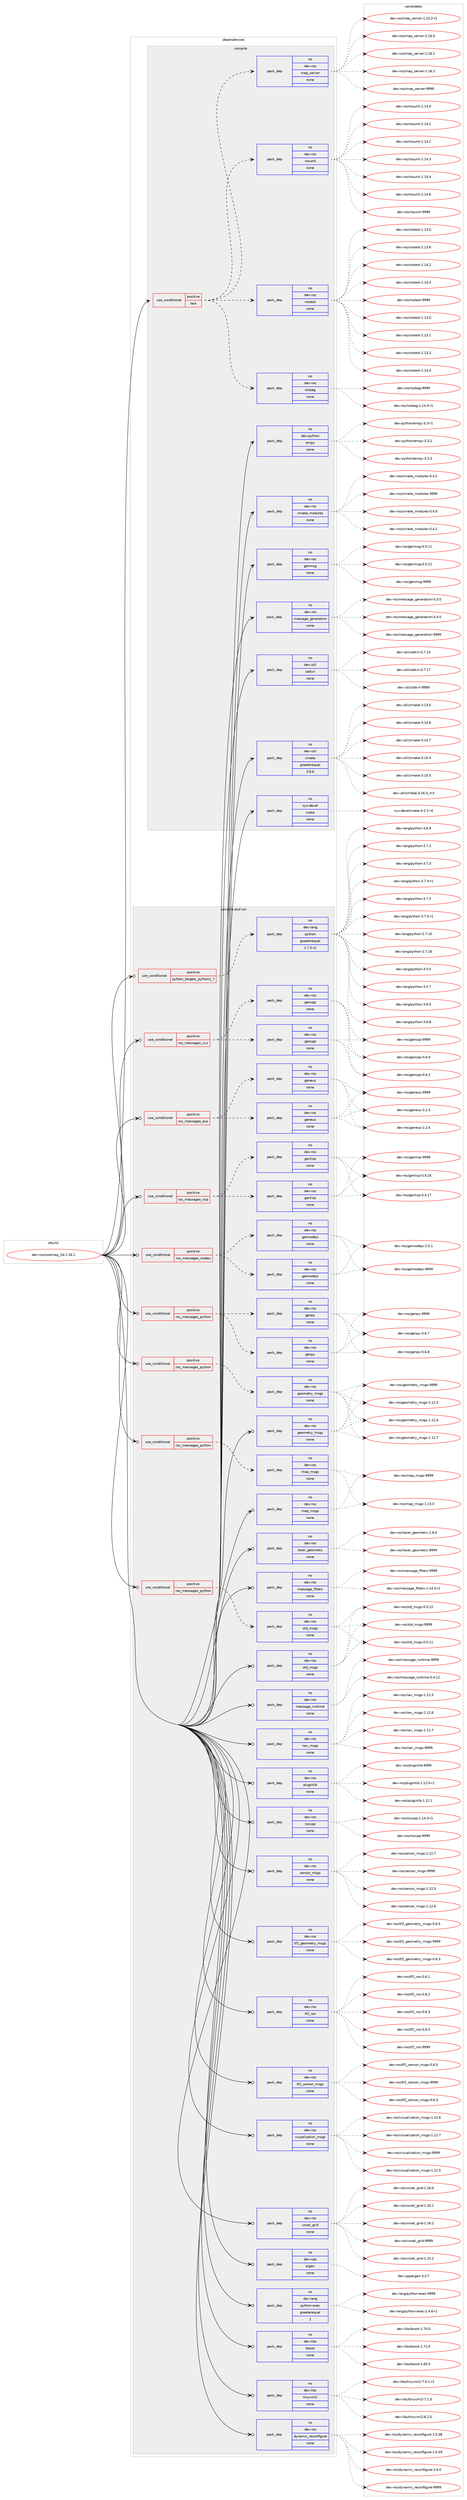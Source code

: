 digraph prolog {

# *************
# Graph options
# *************

newrank=true;
concentrate=true;
compound=true;
graph [rankdir=LR,fontname=Helvetica,fontsize=10,ranksep=1.5];#, ranksep=2.5, nodesep=0.2];
edge  [arrowhead=vee];
node  [fontname=Helvetica,fontsize=10];

# **********
# The ebuild
# **********

subgraph cluster_leftcol {
color=gray;
rank=same;
label=<<i>ebuild</i>>;
id [label="dev-ros/costmap_2d-1.16.1", color=red, width=4, href="../dev-ros/costmap_2d-1.16.1.svg"];
}

# ****************
# The dependencies
# ****************

subgraph cluster_midcol {
color=gray;
label=<<i>dependencies</i>>;
subgraph cluster_compile {
fillcolor="#eeeeee";
style=filled;
label=<<i>compile</i>>;
subgraph cond152992 {
dependency650475 [label=<<TABLE BORDER="0" CELLBORDER="1" CELLSPACING="0" CELLPADDING="4"><TR><TD ROWSPAN="3" CELLPADDING="10">use_conditional</TD></TR><TR><TD>positive</TD></TR><TR><TD>test</TD></TR></TABLE>>, shape=none, color=red];
subgraph pack485577 {
dependency650476 [label=<<TABLE BORDER="0" CELLBORDER="1" CELLSPACING="0" CELLPADDING="4" WIDTH="220"><TR><TD ROWSPAN="6" CELLPADDING="30">pack_dep</TD></TR><TR><TD WIDTH="110">no</TD></TR><TR><TD>dev-ros</TD></TR><TR><TD>map_server</TD></TR><TR><TD>none</TD></TR><TR><TD></TD></TR></TABLE>>, shape=none, color=blue];
}
dependency650475:e -> dependency650476:w [weight=20,style="dashed",arrowhead="vee"];
subgraph pack485578 {
dependency650477 [label=<<TABLE BORDER="0" CELLBORDER="1" CELLSPACING="0" CELLPADDING="4" WIDTH="220"><TR><TD ROWSPAN="6" CELLPADDING="30">pack_dep</TD></TR><TR><TD WIDTH="110">no</TD></TR><TR><TD>dev-ros</TD></TR><TR><TD>rosbag</TD></TR><TR><TD>none</TD></TR><TR><TD></TD></TR></TABLE>>, shape=none, color=blue];
}
dependency650475:e -> dependency650477:w [weight=20,style="dashed",arrowhead="vee"];
subgraph pack485579 {
dependency650478 [label=<<TABLE BORDER="0" CELLBORDER="1" CELLSPACING="0" CELLPADDING="4" WIDTH="220"><TR><TD ROWSPAN="6" CELLPADDING="30">pack_dep</TD></TR><TR><TD WIDTH="110">no</TD></TR><TR><TD>dev-ros</TD></TR><TR><TD>rostest</TD></TR><TR><TD>none</TD></TR><TR><TD></TD></TR></TABLE>>, shape=none, color=blue];
}
dependency650475:e -> dependency650478:w [weight=20,style="dashed",arrowhead="vee"];
subgraph pack485580 {
dependency650479 [label=<<TABLE BORDER="0" CELLBORDER="1" CELLSPACING="0" CELLPADDING="4" WIDTH="220"><TR><TD ROWSPAN="6" CELLPADDING="30">pack_dep</TD></TR><TR><TD WIDTH="110">no</TD></TR><TR><TD>dev-ros</TD></TR><TR><TD>rosunit</TD></TR><TR><TD>none</TD></TR><TR><TD></TD></TR></TABLE>>, shape=none, color=blue];
}
dependency650475:e -> dependency650479:w [weight=20,style="dashed",arrowhead="vee"];
}
id:e -> dependency650475:w [weight=20,style="solid",arrowhead="vee"];
subgraph pack485581 {
dependency650480 [label=<<TABLE BORDER="0" CELLBORDER="1" CELLSPACING="0" CELLPADDING="4" WIDTH="220"><TR><TD ROWSPAN="6" CELLPADDING="30">pack_dep</TD></TR><TR><TD WIDTH="110">no</TD></TR><TR><TD>dev-python</TD></TR><TR><TD>empy</TD></TR><TR><TD>none</TD></TR><TR><TD></TD></TR></TABLE>>, shape=none, color=blue];
}
id:e -> dependency650480:w [weight=20,style="solid",arrowhead="vee"];
subgraph pack485582 {
dependency650481 [label=<<TABLE BORDER="0" CELLBORDER="1" CELLSPACING="0" CELLPADDING="4" WIDTH="220"><TR><TD ROWSPAN="6" CELLPADDING="30">pack_dep</TD></TR><TR><TD WIDTH="110">no</TD></TR><TR><TD>dev-ros</TD></TR><TR><TD>cmake_modules</TD></TR><TR><TD>none</TD></TR><TR><TD></TD></TR></TABLE>>, shape=none, color=blue];
}
id:e -> dependency650481:w [weight=20,style="solid",arrowhead="vee"];
subgraph pack485583 {
dependency650482 [label=<<TABLE BORDER="0" CELLBORDER="1" CELLSPACING="0" CELLPADDING="4" WIDTH="220"><TR><TD ROWSPAN="6" CELLPADDING="30">pack_dep</TD></TR><TR><TD WIDTH="110">no</TD></TR><TR><TD>dev-ros</TD></TR><TR><TD>genmsg</TD></TR><TR><TD>none</TD></TR><TR><TD></TD></TR></TABLE>>, shape=none, color=blue];
}
id:e -> dependency650482:w [weight=20,style="solid",arrowhead="vee"];
subgraph pack485584 {
dependency650483 [label=<<TABLE BORDER="0" CELLBORDER="1" CELLSPACING="0" CELLPADDING="4" WIDTH="220"><TR><TD ROWSPAN="6" CELLPADDING="30">pack_dep</TD></TR><TR><TD WIDTH="110">no</TD></TR><TR><TD>dev-ros</TD></TR><TR><TD>message_generation</TD></TR><TR><TD>none</TD></TR><TR><TD></TD></TR></TABLE>>, shape=none, color=blue];
}
id:e -> dependency650483:w [weight=20,style="solid",arrowhead="vee"];
subgraph pack485585 {
dependency650484 [label=<<TABLE BORDER="0" CELLBORDER="1" CELLSPACING="0" CELLPADDING="4" WIDTH="220"><TR><TD ROWSPAN="6" CELLPADDING="30">pack_dep</TD></TR><TR><TD WIDTH="110">no</TD></TR><TR><TD>dev-util</TD></TR><TR><TD>catkin</TD></TR><TR><TD>none</TD></TR><TR><TD></TD></TR></TABLE>>, shape=none, color=blue];
}
id:e -> dependency650484:w [weight=20,style="solid",arrowhead="vee"];
subgraph pack485586 {
dependency650485 [label=<<TABLE BORDER="0" CELLBORDER="1" CELLSPACING="0" CELLPADDING="4" WIDTH="220"><TR><TD ROWSPAN="6" CELLPADDING="30">pack_dep</TD></TR><TR><TD WIDTH="110">no</TD></TR><TR><TD>dev-util</TD></TR><TR><TD>cmake</TD></TR><TR><TD>greaterequal</TD></TR><TR><TD>3.9.6</TD></TR></TABLE>>, shape=none, color=blue];
}
id:e -> dependency650485:w [weight=20,style="solid",arrowhead="vee"];
subgraph pack485587 {
dependency650486 [label=<<TABLE BORDER="0" CELLBORDER="1" CELLSPACING="0" CELLPADDING="4" WIDTH="220"><TR><TD ROWSPAN="6" CELLPADDING="30">pack_dep</TD></TR><TR><TD WIDTH="110">no</TD></TR><TR><TD>sys-devel</TD></TR><TR><TD>make</TD></TR><TR><TD>none</TD></TR><TR><TD></TD></TR></TABLE>>, shape=none, color=blue];
}
id:e -> dependency650486:w [weight=20,style="solid",arrowhead="vee"];
}
subgraph cluster_compileandrun {
fillcolor="#eeeeee";
style=filled;
label=<<i>compile and run</i>>;
subgraph cond152993 {
dependency650487 [label=<<TABLE BORDER="0" CELLBORDER="1" CELLSPACING="0" CELLPADDING="4"><TR><TD ROWSPAN="3" CELLPADDING="10">use_conditional</TD></TR><TR><TD>positive</TD></TR><TR><TD>python_targets_python2_7</TD></TR></TABLE>>, shape=none, color=red];
subgraph pack485588 {
dependency650488 [label=<<TABLE BORDER="0" CELLBORDER="1" CELLSPACING="0" CELLPADDING="4" WIDTH="220"><TR><TD ROWSPAN="6" CELLPADDING="30">pack_dep</TD></TR><TR><TD WIDTH="110">no</TD></TR><TR><TD>dev-lang</TD></TR><TR><TD>python</TD></TR><TR><TD>greaterequal</TD></TR><TR><TD>2.7.5-r2</TD></TR></TABLE>>, shape=none, color=blue];
}
dependency650487:e -> dependency650488:w [weight=20,style="dashed",arrowhead="vee"];
}
id:e -> dependency650487:w [weight=20,style="solid",arrowhead="odotvee"];
subgraph cond152994 {
dependency650489 [label=<<TABLE BORDER="0" CELLBORDER="1" CELLSPACING="0" CELLPADDING="4"><TR><TD ROWSPAN="3" CELLPADDING="10">use_conditional</TD></TR><TR><TD>positive</TD></TR><TR><TD>ros_messages_cxx</TD></TR></TABLE>>, shape=none, color=red];
subgraph pack485589 {
dependency650490 [label=<<TABLE BORDER="0" CELLBORDER="1" CELLSPACING="0" CELLPADDING="4" WIDTH="220"><TR><TD ROWSPAN="6" CELLPADDING="30">pack_dep</TD></TR><TR><TD WIDTH="110">no</TD></TR><TR><TD>dev-ros</TD></TR><TR><TD>gencpp</TD></TR><TR><TD>none</TD></TR><TR><TD></TD></TR></TABLE>>, shape=none, color=blue];
}
dependency650489:e -> dependency650490:w [weight=20,style="dashed",arrowhead="vee"];
subgraph pack485590 {
dependency650491 [label=<<TABLE BORDER="0" CELLBORDER="1" CELLSPACING="0" CELLPADDING="4" WIDTH="220"><TR><TD ROWSPAN="6" CELLPADDING="30">pack_dep</TD></TR><TR><TD WIDTH="110">no</TD></TR><TR><TD>dev-ros</TD></TR><TR><TD>gencpp</TD></TR><TR><TD>none</TD></TR><TR><TD></TD></TR></TABLE>>, shape=none, color=blue];
}
dependency650489:e -> dependency650491:w [weight=20,style="dashed",arrowhead="vee"];
}
id:e -> dependency650489:w [weight=20,style="solid",arrowhead="odotvee"];
subgraph cond152995 {
dependency650492 [label=<<TABLE BORDER="0" CELLBORDER="1" CELLSPACING="0" CELLPADDING="4"><TR><TD ROWSPAN="3" CELLPADDING="10">use_conditional</TD></TR><TR><TD>positive</TD></TR><TR><TD>ros_messages_eus</TD></TR></TABLE>>, shape=none, color=red];
subgraph pack485591 {
dependency650493 [label=<<TABLE BORDER="0" CELLBORDER="1" CELLSPACING="0" CELLPADDING="4" WIDTH="220"><TR><TD ROWSPAN="6" CELLPADDING="30">pack_dep</TD></TR><TR><TD WIDTH="110">no</TD></TR><TR><TD>dev-ros</TD></TR><TR><TD>geneus</TD></TR><TR><TD>none</TD></TR><TR><TD></TD></TR></TABLE>>, shape=none, color=blue];
}
dependency650492:e -> dependency650493:w [weight=20,style="dashed",arrowhead="vee"];
subgraph pack485592 {
dependency650494 [label=<<TABLE BORDER="0" CELLBORDER="1" CELLSPACING="0" CELLPADDING="4" WIDTH="220"><TR><TD ROWSPAN="6" CELLPADDING="30">pack_dep</TD></TR><TR><TD WIDTH="110">no</TD></TR><TR><TD>dev-ros</TD></TR><TR><TD>geneus</TD></TR><TR><TD>none</TD></TR><TR><TD></TD></TR></TABLE>>, shape=none, color=blue];
}
dependency650492:e -> dependency650494:w [weight=20,style="dashed",arrowhead="vee"];
}
id:e -> dependency650492:w [weight=20,style="solid",arrowhead="odotvee"];
subgraph cond152996 {
dependency650495 [label=<<TABLE BORDER="0" CELLBORDER="1" CELLSPACING="0" CELLPADDING="4"><TR><TD ROWSPAN="3" CELLPADDING="10">use_conditional</TD></TR><TR><TD>positive</TD></TR><TR><TD>ros_messages_lisp</TD></TR></TABLE>>, shape=none, color=red];
subgraph pack485593 {
dependency650496 [label=<<TABLE BORDER="0" CELLBORDER="1" CELLSPACING="0" CELLPADDING="4" WIDTH="220"><TR><TD ROWSPAN="6" CELLPADDING="30">pack_dep</TD></TR><TR><TD WIDTH="110">no</TD></TR><TR><TD>dev-ros</TD></TR><TR><TD>genlisp</TD></TR><TR><TD>none</TD></TR><TR><TD></TD></TR></TABLE>>, shape=none, color=blue];
}
dependency650495:e -> dependency650496:w [weight=20,style="dashed",arrowhead="vee"];
subgraph pack485594 {
dependency650497 [label=<<TABLE BORDER="0" CELLBORDER="1" CELLSPACING="0" CELLPADDING="4" WIDTH="220"><TR><TD ROWSPAN="6" CELLPADDING="30">pack_dep</TD></TR><TR><TD WIDTH="110">no</TD></TR><TR><TD>dev-ros</TD></TR><TR><TD>genlisp</TD></TR><TR><TD>none</TD></TR><TR><TD></TD></TR></TABLE>>, shape=none, color=blue];
}
dependency650495:e -> dependency650497:w [weight=20,style="dashed",arrowhead="vee"];
}
id:e -> dependency650495:w [weight=20,style="solid",arrowhead="odotvee"];
subgraph cond152997 {
dependency650498 [label=<<TABLE BORDER="0" CELLBORDER="1" CELLSPACING="0" CELLPADDING="4"><TR><TD ROWSPAN="3" CELLPADDING="10">use_conditional</TD></TR><TR><TD>positive</TD></TR><TR><TD>ros_messages_nodejs</TD></TR></TABLE>>, shape=none, color=red];
subgraph pack485595 {
dependency650499 [label=<<TABLE BORDER="0" CELLBORDER="1" CELLSPACING="0" CELLPADDING="4" WIDTH="220"><TR><TD ROWSPAN="6" CELLPADDING="30">pack_dep</TD></TR><TR><TD WIDTH="110">no</TD></TR><TR><TD>dev-ros</TD></TR><TR><TD>gennodejs</TD></TR><TR><TD>none</TD></TR><TR><TD></TD></TR></TABLE>>, shape=none, color=blue];
}
dependency650498:e -> dependency650499:w [weight=20,style="dashed",arrowhead="vee"];
subgraph pack485596 {
dependency650500 [label=<<TABLE BORDER="0" CELLBORDER="1" CELLSPACING="0" CELLPADDING="4" WIDTH="220"><TR><TD ROWSPAN="6" CELLPADDING="30">pack_dep</TD></TR><TR><TD WIDTH="110">no</TD></TR><TR><TD>dev-ros</TD></TR><TR><TD>gennodejs</TD></TR><TR><TD>none</TD></TR><TR><TD></TD></TR></TABLE>>, shape=none, color=blue];
}
dependency650498:e -> dependency650500:w [weight=20,style="dashed",arrowhead="vee"];
}
id:e -> dependency650498:w [weight=20,style="solid",arrowhead="odotvee"];
subgraph cond152998 {
dependency650501 [label=<<TABLE BORDER="0" CELLBORDER="1" CELLSPACING="0" CELLPADDING="4"><TR><TD ROWSPAN="3" CELLPADDING="10">use_conditional</TD></TR><TR><TD>positive</TD></TR><TR><TD>ros_messages_python</TD></TR></TABLE>>, shape=none, color=red];
subgraph pack485597 {
dependency650502 [label=<<TABLE BORDER="0" CELLBORDER="1" CELLSPACING="0" CELLPADDING="4" WIDTH="220"><TR><TD ROWSPAN="6" CELLPADDING="30">pack_dep</TD></TR><TR><TD WIDTH="110">no</TD></TR><TR><TD>dev-ros</TD></TR><TR><TD>genpy</TD></TR><TR><TD>none</TD></TR><TR><TD></TD></TR></TABLE>>, shape=none, color=blue];
}
dependency650501:e -> dependency650502:w [weight=20,style="dashed",arrowhead="vee"];
subgraph pack485598 {
dependency650503 [label=<<TABLE BORDER="0" CELLBORDER="1" CELLSPACING="0" CELLPADDING="4" WIDTH="220"><TR><TD ROWSPAN="6" CELLPADDING="30">pack_dep</TD></TR><TR><TD WIDTH="110">no</TD></TR><TR><TD>dev-ros</TD></TR><TR><TD>genpy</TD></TR><TR><TD>none</TD></TR><TR><TD></TD></TR></TABLE>>, shape=none, color=blue];
}
dependency650501:e -> dependency650503:w [weight=20,style="dashed",arrowhead="vee"];
}
id:e -> dependency650501:w [weight=20,style="solid",arrowhead="odotvee"];
subgraph cond152999 {
dependency650504 [label=<<TABLE BORDER="0" CELLBORDER="1" CELLSPACING="0" CELLPADDING="4"><TR><TD ROWSPAN="3" CELLPADDING="10">use_conditional</TD></TR><TR><TD>positive</TD></TR><TR><TD>ros_messages_python</TD></TR></TABLE>>, shape=none, color=red];
subgraph pack485599 {
dependency650505 [label=<<TABLE BORDER="0" CELLBORDER="1" CELLSPACING="0" CELLPADDING="4" WIDTH="220"><TR><TD ROWSPAN="6" CELLPADDING="30">pack_dep</TD></TR><TR><TD WIDTH="110">no</TD></TR><TR><TD>dev-ros</TD></TR><TR><TD>geometry_msgs</TD></TR><TR><TD>none</TD></TR><TR><TD></TD></TR></TABLE>>, shape=none, color=blue];
}
dependency650504:e -> dependency650505:w [weight=20,style="dashed",arrowhead="vee"];
}
id:e -> dependency650504:w [weight=20,style="solid",arrowhead="odotvee"];
subgraph cond153000 {
dependency650506 [label=<<TABLE BORDER="0" CELLBORDER="1" CELLSPACING="0" CELLPADDING="4"><TR><TD ROWSPAN="3" CELLPADDING="10">use_conditional</TD></TR><TR><TD>positive</TD></TR><TR><TD>ros_messages_python</TD></TR></TABLE>>, shape=none, color=red];
subgraph pack485600 {
dependency650507 [label=<<TABLE BORDER="0" CELLBORDER="1" CELLSPACING="0" CELLPADDING="4" WIDTH="220"><TR><TD ROWSPAN="6" CELLPADDING="30">pack_dep</TD></TR><TR><TD WIDTH="110">no</TD></TR><TR><TD>dev-ros</TD></TR><TR><TD>map_msgs</TD></TR><TR><TD>none</TD></TR><TR><TD></TD></TR></TABLE>>, shape=none, color=blue];
}
dependency650506:e -> dependency650507:w [weight=20,style="dashed",arrowhead="vee"];
}
id:e -> dependency650506:w [weight=20,style="solid",arrowhead="odotvee"];
subgraph cond153001 {
dependency650508 [label=<<TABLE BORDER="0" CELLBORDER="1" CELLSPACING="0" CELLPADDING="4"><TR><TD ROWSPAN="3" CELLPADDING="10">use_conditional</TD></TR><TR><TD>positive</TD></TR><TR><TD>ros_messages_python</TD></TR></TABLE>>, shape=none, color=red];
subgraph pack485601 {
dependency650509 [label=<<TABLE BORDER="0" CELLBORDER="1" CELLSPACING="0" CELLPADDING="4" WIDTH="220"><TR><TD ROWSPAN="6" CELLPADDING="30">pack_dep</TD></TR><TR><TD WIDTH="110">no</TD></TR><TR><TD>dev-ros</TD></TR><TR><TD>std_msgs</TD></TR><TR><TD>none</TD></TR><TR><TD></TD></TR></TABLE>>, shape=none, color=blue];
}
dependency650508:e -> dependency650509:w [weight=20,style="dashed",arrowhead="vee"];
}
id:e -> dependency650508:w [weight=20,style="solid",arrowhead="odotvee"];
subgraph pack485602 {
dependency650510 [label=<<TABLE BORDER="0" CELLBORDER="1" CELLSPACING="0" CELLPADDING="4" WIDTH="220"><TR><TD ROWSPAN="6" CELLPADDING="30">pack_dep</TD></TR><TR><TD WIDTH="110">no</TD></TR><TR><TD>dev-cpp</TD></TR><TR><TD>eigen</TD></TR><TR><TD>none</TD></TR><TR><TD></TD></TR></TABLE>>, shape=none, color=blue];
}
id:e -> dependency650510:w [weight=20,style="solid",arrowhead="odotvee"];
subgraph pack485603 {
dependency650511 [label=<<TABLE BORDER="0" CELLBORDER="1" CELLSPACING="0" CELLPADDING="4" WIDTH="220"><TR><TD ROWSPAN="6" CELLPADDING="30">pack_dep</TD></TR><TR><TD WIDTH="110">no</TD></TR><TR><TD>dev-lang</TD></TR><TR><TD>python-exec</TD></TR><TR><TD>greaterequal</TD></TR><TR><TD>2</TD></TR></TABLE>>, shape=none, color=blue];
}
id:e -> dependency650511:w [weight=20,style="solid",arrowhead="odotvee"];
subgraph pack485604 {
dependency650512 [label=<<TABLE BORDER="0" CELLBORDER="1" CELLSPACING="0" CELLPADDING="4" WIDTH="220"><TR><TD ROWSPAN="6" CELLPADDING="30">pack_dep</TD></TR><TR><TD WIDTH="110">no</TD></TR><TR><TD>dev-libs</TD></TR><TR><TD>boost</TD></TR><TR><TD>none</TD></TR><TR><TD></TD></TR></TABLE>>, shape=none, color=blue];
}
id:e -> dependency650512:w [weight=20,style="solid",arrowhead="odotvee"];
subgraph pack485605 {
dependency650513 [label=<<TABLE BORDER="0" CELLBORDER="1" CELLSPACING="0" CELLPADDING="4" WIDTH="220"><TR><TD ROWSPAN="6" CELLPADDING="30">pack_dep</TD></TR><TR><TD WIDTH="110">no</TD></TR><TR><TD>dev-libs</TD></TR><TR><TD>tinyxml2</TD></TR><TR><TD>none</TD></TR><TR><TD></TD></TR></TABLE>>, shape=none, color=blue];
}
id:e -> dependency650513:w [weight=20,style="solid",arrowhead="odotvee"];
subgraph pack485606 {
dependency650514 [label=<<TABLE BORDER="0" CELLBORDER="1" CELLSPACING="0" CELLPADDING="4" WIDTH="220"><TR><TD ROWSPAN="6" CELLPADDING="30">pack_dep</TD></TR><TR><TD WIDTH="110">no</TD></TR><TR><TD>dev-ros</TD></TR><TR><TD>dynamic_reconfigure</TD></TR><TR><TD>none</TD></TR><TR><TD></TD></TR></TABLE>>, shape=none, color=blue];
}
id:e -> dependency650514:w [weight=20,style="solid",arrowhead="odotvee"];
subgraph pack485607 {
dependency650515 [label=<<TABLE BORDER="0" CELLBORDER="1" CELLSPACING="0" CELLPADDING="4" WIDTH="220"><TR><TD ROWSPAN="6" CELLPADDING="30">pack_dep</TD></TR><TR><TD WIDTH="110">no</TD></TR><TR><TD>dev-ros</TD></TR><TR><TD>geometry_msgs</TD></TR><TR><TD>none</TD></TR><TR><TD></TD></TR></TABLE>>, shape=none, color=blue];
}
id:e -> dependency650515:w [weight=20,style="solid",arrowhead="odotvee"];
subgraph pack485608 {
dependency650516 [label=<<TABLE BORDER="0" CELLBORDER="1" CELLSPACING="0" CELLPADDING="4" WIDTH="220"><TR><TD ROWSPAN="6" CELLPADDING="30">pack_dep</TD></TR><TR><TD WIDTH="110">no</TD></TR><TR><TD>dev-ros</TD></TR><TR><TD>laser_geometry</TD></TR><TR><TD>none</TD></TR><TR><TD></TD></TR></TABLE>>, shape=none, color=blue];
}
id:e -> dependency650516:w [weight=20,style="solid",arrowhead="odotvee"];
subgraph pack485609 {
dependency650517 [label=<<TABLE BORDER="0" CELLBORDER="1" CELLSPACING="0" CELLPADDING="4" WIDTH="220"><TR><TD ROWSPAN="6" CELLPADDING="30">pack_dep</TD></TR><TR><TD WIDTH="110">no</TD></TR><TR><TD>dev-ros</TD></TR><TR><TD>map_msgs</TD></TR><TR><TD>none</TD></TR><TR><TD></TD></TR></TABLE>>, shape=none, color=blue];
}
id:e -> dependency650517:w [weight=20,style="solid",arrowhead="odotvee"];
subgraph pack485610 {
dependency650518 [label=<<TABLE BORDER="0" CELLBORDER="1" CELLSPACING="0" CELLPADDING="4" WIDTH="220"><TR><TD ROWSPAN="6" CELLPADDING="30">pack_dep</TD></TR><TR><TD WIDTH="110">no</TD></TR><TR><TD>dev-ros</TD></TR><TR><TD>message_filters</TD></TR><TR><TD>none</TD></TR><TR><TD></TD></TR></TABLE>>, shape=none, color=blue];
}
id:e -> dependency650518:w [weight=20,style="solid",arrowhead="odotvee"];
subgraph pack485611 {
dependency650519 [label=<<TABLE BORDER="0" CELLBORDER="1" CELLSPACING="0" CELLPADDING="4" WIDTH="220"><TR><TD ROWSPAN="6" CELLPADDING="30">pack_dep</TD></TR><TR><TD WIDTH="110">no</TD></TR><TR><TD>dev-ros</TD></TR><TR><TD>message_runtime</TD></TR><TR><TD>none</TD></TR><TR><TD></TD></TR></TABLE>>, shape=none, color=blue];
}
id:e -> dependency650519:w [weight=20,style="solid",arrowhead="odotvee"];
subgraph pack485612 {
dependency650520 [label=<<TABLE BORDER="0" CELLBORDER="1" CELLSPACING="0" CELLPADDING="4" WIDTH="220"><TR><TD ROWSPAN="6" CELLPADDING="30">pack_dep</TD></TR><TR><TD WIDTH="110">no</TD></TR><TR><TD>dev-ros</TD></TR><TR><TD>nav_msgs</TD></TR><TR><TD>none</TD></TR><TR><TD></TD></TR></TABLE>>, shape=none, color=blue];
}
id:e -> dependency650520:w [weight=20,style="solid",arrowhead="odotvee"];
subgraph pack485613 {
dependency650521 [label=<<TABLE BORDER="0" CELLBORDER="1" CELLSPACING="0" CELLPADDING="4" WIDTH="220"><TR><TD ROWSPAN="6" CELLPADDING="30">pack_dep</TD></TR><TR><TD WIDTH="110">no</TD></TR><TR><TD>dev-ros</TD></TR><TR><TD>pluginlib</TD></TR><TR><TD>none</TD></TR><TR><TD></TD></TR></TABLE>>, shape=none, color=blue];
}
id:e -> dependency650521:w [weight=20,style="solid",arrowhead="odotvee"];
subgraph pack485614 {
dependency650522 [label=<<TABLE BORDER="0" CELLBORDER="1" CELLSPACING="0" CELLPADDING="4" WIDTH="220"><TR><TD ROWSPAN="6" CELLPADDING="30">pack_dep</TD></TR><TR><TD WIDTH="110">no</TD></TR><TR><TD>dev-ros</TD></TR><TR><TD>roscpp</TD></TR><TR><TD>none</TD></TR><TR><TD></TD></TR></TABLE>>, shape=none, color=blue];
}
id:e -> dependency650522:w [weight=20,style="solid",arrowhead="odotvee"];
subgraph pack485615 {
dependency650523 [label=<<TABLE BORDER="0" CELLBORDER="1" CELLSPACING="0" CELLPADDING="4" WIDTH="220"><TR><TD ROWSPAN="6" CELLPADDING="30">pack_dep</TD></TR><TR><TD WIDTH="110">no</TD></TR><TR><TD>dev-ros</TD></TR><TR><TD>sensor_msgs</TD></TR><TR><TD>none</TD></TR><TR><TD></TD></TR></TABLE>>, shape=none, color=blue];
}
id:e -> dependency650523:w [weight=20,style="solid",arrowhead="odotvee"];
subgraph pack485616 {
dependency650524 [label=<<TABLE BORDER="0" CELLBORDER="1" CELLSPACING="0" CELLPADDING="4" WIDTH="220"><TR><TD ROWSPAN="6" CELLPADDING="30">pack_dep</TD></TR><TR><TD WIDTH="110">no</TD></TR><TR><TD>dev-ros</TD></TR><TR><TD>std_msgs</TD></TR><TR><TD>none</TD></TR><TR><TD></TD></TR></TABLE>>, shape=none, color=blue];
}
id:e -> dependency650524:w [weight=20,style="solid",arrowhead="odotvee"];
subgraph pack485617 {
dependency650525 [label=<<TABLE BORDER="0" CELLBORDER="1" CELLSPACING="0" CELLPADDING="4" WIDTH="220"><TR><TD ROWSPAN="6" CELLPADDING="30">pack_dep</TD></TR><TR><TD WIDTH="110">no</TD></TR><TR><TD>dev-ros</TD></TR><TR><TD>tf2_geometry_msgs</TD></TR><TR><TD>none</TD></TR><TR><TD></TD></TR></TABLE>>, shape=none, color=blue];
}
id:e -> dependency650525:w [weight=20,style="solid",arrowhead="odotvee"];
subgraph pack485618 {
dependency650526 [label=<<TABLE BORDER="0" CELLBORDER="1" CELLSPACING="0" CELLPADDING="4" WIDTH="220"><TR><TD ROWSPAN="6" CELLPADDING="30">pack_dep</TD></TR><TR><TD WIDTH="110">no</TD></TR><TR><TD>dev-ros</TD></TR><TR><TD>tf2_ros</TD></TR><TR><TD>none</TD></TR><TR><TD></TD></TR></TABLE>>, shape=none, color=blue];
}
id:e -> dependency650526:w [weight=20,style="solid",arrowhead="odotvee"];
subgraph pack485619 {
dependency650527 [label=<<TABLE BORDER="0" CELLBORDER="1" CELLSPACING="0" CELLPADDING="4" WIDTH="220"><TR><TD ROWSPAN="6" CELLPADDING="30">pack_dep</TD></TR><TR><TD WIDTH="110">no</TD></TR><TR><TD>dev-ros</TD></TR><TR><TD>tf2_sensor_msgs</TD></TR><TR><TD>none</TD></TR><TR><TD></TD></TR></TABLE>>, shape=none, color=blue];
}
id:e -> dependency650527:w [weight=20,style="solid",arrowhead="odotvee"];
subgraph pack485620 {
dependency650528 [label=<<TABLE BORDER="0" CELLBORDER="1" CELLSPACING="0" CELLPADDING="4" WIDTH="220"><TR><TD ROWSPAN="6" CELLPADDING="30">pack_dep</TD></TR><TR><TD WIDTH="110">no</TD></TR><TR><TD>dev-ros</TD></TR><TR><TD>visualization_msgs</TD></TR><TR><TD>none</TD></TR><TR><TD></TD></TR></TABLE>>, shape=none, color=blue];
}
id:e -> dependency650528:w [weight=20,style="solid",arrowhead="odotvee"];
subgraph pack485621 {
dependency650529 [label=<<TABLE BORDER="0" CELLBORDER="1" CELLSPACING="0" CELLPADDING="4" WIDTH="220"><TR><TD ROWSPAN="6" CELLPADDING="30">pack_dep</TD></TR><TR><TD WIDTH="110">no</TD></TR><TR><TD>dev-ros</TD></TR><TR><TD>voxel_grid</TD></TR><TR><TD>none</TD></TR><TR><TD></TD></TR></TABLE>>, shape=none, color=blue];
}
id:e -> dependency650529:w [weight=20,style="solid",arrowhead="odotvee"];
}
subgraph cluster_run {
fillcolor="#eeeeee";
style=filled;
label=<<i>run</i>>;
}
}

# **************
# The candidates
# **************

subgraph cluster_choices {
rank=same;
color=gray;
label=<<i>candidates</i>>;

subgraph choice485577 {
color=black;
nodesep=1;
choice10010111845114111115471099711295115101114118101114454946495346504511449 [label="dev-ros/map_server-1.15.2-r1", color=red, width=4,href="../dev-ros/map_server-1.15.2-r1.svg"];
choice1001011184511411111547109971129511510111411810111445494649544648 [label="dev-ros/map_server-1.16.0", color=red, width=4,href="../dev-ros/map_server-1.16.0.svg"];
choice1001011184511411111547109971129511510111411810111445494649544649 [label="dev-ros/map_server-1.16.1", color=red, width=4,href="../dev-ros/map_server-1.16.1.svg"];
choice1001011184511411111547109971129511510111411810111445494649544650 [label="dev-ros/map_server-1.16.2", color=red, width=4,href="../dev-ros/map_server-1.16.2.svg"];
choice100101118451141111154710997112951151011141181011144557575757 [label="dev-ros/map_server-9999", color=red, width=4,href="../dev-ros/map_server-9999.svg"];
dependency650476:e -> choice10010111845114111115471099711295115101114118101114454946495346504511449:w [style=dotted,weight="100"];
dependency650476:e -> choice1001011184511411111547109971129511510111411810111445494649544648:w [style=dotted,weight="100"];
dependency650476:e -> choice1001011184511411111547109971129511510111411810111445494649544649:w [style=dotted,weight="100"];
dependency650476:e -> choice1001011184511411111547109971129511510111411810111445494649544650:w [style=dotted,weight="100"];
dependency650476:e -> choice100101118451141111154710997112951151011141181011144557575757:w [style=dotted,weight="100"];
}
subgraph choice485578 {
color=black;
nodesep=1;
choice10010111845114111115471141111159897103454946495246514511449 [label="dev-ros/rosbag-1.14.3-r1", color=red, width=4,href="../dev-ros/rosbag-1.14.3-r1.svg"];
choice100101118451141111154711411111598971034557575757 [label="dev-ros/rosbag-9999", color=red, width=4,href="../dev-ros/rosbag-9999.svg"];
dependency650477:e -> choice10010111845114111115471141111159897103454946495246514511449:w [style=dotted,weight="100"];
dependency650477:e -> choice100101118451141111154711411111598971034557575757:w [style=dotted,weight="100"];
}
subgraph choice485579 {
color=black;
nodesep=1;
choice100101118451141111154711411111511610111511645494649514648 [label="dev-ros/rostest-1.13.0", color=red, width=4,href="../dev-ros/rostest-1.13.0.svg"];
choice100101118451141111154711411111511610111511645494649514649 [label="dev-ros/rostest-1.13.1", color=red, width=4,href="../dev-ros/rostest-1.13.1.svg"];
choice100101118451141111154711411111511610111511645494649514650 [label="dev-ros/rostest-1.13.2", color=red, width=4,href="../dev-ros/rostest-1.13.2.svg"];
choice100101118451141111154711411111511610111511645494649514652 [label="dev-ros/rostest-1.13.4", color=red, width=4,href="../dev-ros/rostest-1.13.4.svg"];
choice100101118451141111154711411111511610111511645494649514653 [label="dev-ros/rostest-1.13.5", color=red, width=4,href="../dev-ros/rostest-1.13.5.svg"];
choice100101118451141111154711411111511610111511645494649514654 [label="dev-ros/rostest-1.13.6", color=red, width=4,href="../dev-ros/rostest-1.13.6.svg"];
choice100101118451141111154711411111511610111511645494649524650 [label="dev-ros/rostest-1.14.2", color=red, width=4,href="../dev-ros/rostest-1.14.2.svg"];
choice100101118451141111154711411111511610111511645494649524651 [label="dev-ros/rostest-1.14.3", color=red, width=4,href="../dev-ros/rostest-1.14.3.svg"];
choice10010111845114111115471141111151161011151164557575757 [label="dev-ros/rostest-9999", color=red, width=4,href="../dev-ros/rostest-9999.svg"];
dependency650478:e -> choice100101118451141111154711411111511610111511645494649514648:w [style=dotted,weight="100"];
dependency650478:e -> choice100101118451141111154711411111511610111511645494649514649:w [style=dotted,weight="100"];
dependency650478:e -> choice100101118451141111154711411111511610111511645494649514650:w [style=dotted,weight="100"];
dependency650478:e -> choice100101118451141111154711411111511610111511645494649514652:w [style=dotted,weight="100"];
dependency650478:e -> choice100101118451141111154711411111511610111511645494649514653:w [style=dotted,weight="100"];
dependency650478:e -> choice100101118451141111154711411111511610111511645494649514654:w [style=dotted,weight="100"];
dependency650478:e -> choice100101118451141111154711411111511610111511645494649524650:w [style=dotted,weight="100"];
dependency650478:e -> choice100101118451141111154711411111511610111511645494649524651:w [style=dotted,weight="100"];
dependency650478:e -> choice10010111845114111115471141111151161011151164557575757:w [style=dotted,weight="100"];
}
subgraph choice485580 {
color=black;
nodesep=1;
choice100101118451141111154711411111511711010511645494649524648 [label="dev-ros/rosunit-1.14.0", color=red, width=4,href="../dev-ros/rosunit-1.14.0.svg"];
choice100101118451141111154711411111511711010511645494649524649 [label="dev-ros/rosunit-1.14.1", color=red, width=4,href="../dev-ros/rosunit-1.14.1.svg"];
choice100101118451141111154711411111511711010511645494649524650 [label="dev-ros/rosunit-1.14.2", color=red, width=4,href="../dev-ros/rosunit-1.14.2.svg"];
choice100101118451141111154711411111511711010511645494649524651 [label="dev-ros/rosunit-1.14.3", color=red, width=4,href="../dev-ros/rosunit-1.14.3.svg"];
choice100101118451141111154711411111511711010511645494649524652 [label="dev-ros/rosunit-1.14.4", color=red, width=4,href="../dev-ros/rosunit-1.14.4.svg"];
choice100101118451141111154711411111511711010511645494649524654 [label="dev-ros/rosunit-1.14.6", color=red, width=4,href="../dev-ros/rosunit-1.14.6.svg"];
choice10010111845114111115471141111151171101051164557575757 [label="dev-ros/rosunit-9999", color=red, width=4,href="../dev-ros/rosunit-9999.svg"];
dependency650479:e -> choice100101118451141111154711411111511711010511645494649524648:w [style=dotted,weight="100"];
dependency650479:e -> choice100101118451141111154711411111511711010511645494649524649:w [style=dotted,weight="100"];
dependency650479:e -> choice100101118451141111154711411111511711010511645494649524650:w [style=dotted,weight="100"];
dependency650479:e -> choice100101118451141111154711411111511711010511645494649524651:w [style=dotted,weight="100"];
dependency650479:e -> choice100101118451141111154711411111511711010511645494649524652:w [style=dotted,weight="100"];
dependency650479:e -> choice100101118451141111154711411111511711010511645494649524654:w [style=dotted,weight="100"];
dependency650479:e -> choice10010111845114111115471141111151171101051164557575757:w [style=dotted,weight="100"];
}
subgraph choice485581 {
color=black;
nodesep=1;
choice1001011184511212111610411111047101109112121455146514511449 [label="dev-python/empy-3.3-r1", color=red, width=4,href="../dev-python/empy-3.3-r1.svg"];
choice1001011184511212111610411111047101109112121455146514650 [label="dev-python/empy-3.3.2", color=red, width=4,href="../dev-python/empy-3.3.2.svg"];
choice1001011184511212111610411111047101109112121455146514651 [label="dev-python/empy-3.3.3", color=red, width=4,href="../dev-python/empy-3.3.3.svg"];
dependency650480:e -> choice1001011184511212111610411111047101109112121455146514511449:w [style=dotted,weight="100"];
dependency650480:e -> choice1001011184511212111610411111047101109112121455146514650:w [style=dotted,weight="100"];
dependency650480:e -> choice1001011184511212111610411111047101109112121455146514651:w [style=dotted,weight="100"];
}
subgraph choice485582 {
color=black;
nodesep=1;
choice1001011184511411111547991099710710195109111100117108101115454846524648 [label="dev-ros/cmake_modules-0.4.0", color=red, width=4,href="../dev-ros/cmake_modules-0.4.0.svg"];
choice1001011184511411111547991099710710195109111100117108101115454846524649 [label="dev-ros/cmake_modules-0.4.1", color=red, width=4,href="../dev-ros/cmake_modules-0.4.1.svg"];
choice1001011184511411111547991099710710195109111100117108101115454846524650 [label="dev-ros/cmake_modules-0.4.2", color=red, width=4,href="../dev-ros/cmake_modules-0.4.2.svg"];
choice10010111845114111115479910997107101951091111001171081011154557575757 [label="dev-ros/cmake_modules-9999", color=red, width=4,href="../dev-ros/cmake_modules-9999.svg"];
dependency650481:e -> choice1001011184511411111547991099710710195109111100117108101115454846524648:w [style=dotted,weight="100"];
dependency650481:e -> choice1001011184511411111547991099710710195109111100117108101115454846524649:w [style=dotted,weight="100"];
dependency650481:e -> choice1001011184511411111547991099710710195109111100117108101115454846524650:w [style=dotted,weight="100"];
dependency650481:e -> choice10010111845114111115479910997107101951091111001171081011154557575757:w [style=dotted,weight="100"];
}
subgraph choice485583 {
color=black;
nodesep=1;
choice100101118451141111154710310111010911510345484653464949 [label="dev-ros/genmsg-0.5.11", color=red, width=4,href="../dev-ros/genmsg-0.5.11.svg"];
choice100101118451141111154710310111010911510345484653464950 [label="dev-ros/genmsg-0.5.12", color=red, width=4,href="../dev-ros/genmsg-0.5.12.svg"];
choice10010111845114111115471031011101091151034557575757 [label="dev-ros/genmsg-9999", color=red, width=4,href="../dev-ros/genmsg-9999.svg"];
dependency650482:e -> choice100101118451141111154710310111010911510345484653464949:w [style=dotted,weight="100"];
dependency650482:e -> choice100101118451141111154710310111010911510345484653464950:w [style=dotted,weight="100"];
dependency650482:e -> choice10010111845114111115471031011101091151034557575757:w [style=dotted,weight="100"];
}
subgraph choice485584 {
color=black;
nodesep=1;
choice1001011184511411111547109101115115971031019510310111010111497116105111110454846514648 [label="dev-ros/message_generation-0.3.0", color=red, width=4,href="../dev-ros/message_generation-0.3.0.svg"];
choice1001011184511411111547109101115115971031019510310111010111497116105111110454846524648 [label="dev-ros/message_generation-0.4.0", color=red, width=4,href="../dev-ros/message_generation-0.4.0.svg"];
choice10010111845114111115471091011151159710310195103101110101114971161051111104557575757 [label="dev-ros/message_generation-9999", color=red, width=4,href="../dev-ros/message_generation-9999.svg"];
dependency650483:e -> choice1001011184511411111547109101115115971031019510310111010111497116105111110454846514648:w [style=dotted,weight="100"];
dependency650483:e -> choice1001011184511411111547109101115115971031019510310111010111497116105111110454846524648:w [style=dotted,weight="100"];
dependency650483:e -> choice10010111845114111115471091011151159710310195103101110101114971161051111104557575757:w [style=dotted,weight="100"];
}
subgraph choice485585 {
color=black;
nodesep=1;
choice1001011184511711610510847999711610710511045484655464952 [label="dev-util/catkin-0.7.14", color=red, width=4,href="../dev-util/catkin-0.7.14.svg"];
choice1001011184511711610510847999711610710511045484655464955 [label="dev-util/catkin-0.7.17", color=red, width=4,href="../dev-util/catkin-0.7.17.svg"];
choice100101118451171161051084799971161071051104557575757 [label="dev-util/catkin-9999", color=red, width=4,href="../dev-util/catkin-9999.svg"];
dependency650484:e -> choice1001011184511711610510847999711610710511045484655464952:w [style=dotted,weight="100"];
dependency650484:e -> choice1001011184511711610510847999711610710511045484655464955:w [style=dotted,weight="100"];
dependency650484:e -> choice100101118451171161051084799971161071051104557575757:w [style=dotted,weight="100"];
}
subgraph choice485586 {
color=black;
nodesep=1;
choice1001011184511711610510847991099710710145514649514653 [label="dev-util/cmake-3.13.5", color=red, width=4,href="../dev-util/cmake-3.13.5.svg"];
choice1001011184511711610510847991099710710145514649524654 [label="dev-util/cmake-3.14.6", color=red, width=4,href="../dev-util/cmake-3.14.6.svg"];
choice1001011184511711610510847991099710710145514649524655 [label="dev-util/cmake-3.14.7", color=red, width=4,href="../dev-util/cmake-3.14.7.svg"];
choice1001011184511711610510847991099710710145514649534652 [label="dev-util/cmake-3.15.4", color=red, width=4,href="../dev-util/cmake-3.15.4.svg"];
choice1001011184511711610510847991099710710145514649534653 [label="dev-util/cmake-3.15.5", color=red, width=4,href="../dev-util/cmake-3.15.5.svg"];
choice1001011184511711610510847991099710710145514649544648951149951 [label="dev-util/cmake-3.16.0_rc3", color=red, width=4,href="../dev-util/cmake-3.16.0_rc3.svg"];
dependency650485:e -> choice1001011184511711610510847991099710710145514649514653:w [style=dotted,weight="100"];
dependency650485:e -> choice1001011184511711610510847991099710710145514649524654:w [style=dotted,weight="100"];
dependency650485:e -> choice1001011184511711610510847991099710710145514649524655:w [style=dotted,weight="100"];
dependency650485:e -> choice1001011184511711610510847991099710710145514649534652:w [style=dotted,weight="100"];
dependency650485:e -> choice1001011184511711610510847991099710710145514649534653:w [style=dotted,weight="100"];
dependency650485:e -> choice1001011184511711610510847991099710710145514649544648951149951:w [style=dotted,weight="100"];
}
subgraph choice485587 {
color=black;
nodesep=1;
choice1151211154510010111810110847109971071014552465046494511452 [label="sys-devel/make-4.2.1-r4", color=red, width=4,href="../sys-devel/make-4.2.1-r4.svg"];
dependency650486:e -> choice1151211154510010111810110847109971071014552465046494511452:w [style=dotted,weight="100"];
}
subgraph choice485588 {
color=black;
nodesep=1;
choice10010111845108971101034711212111610411111045504655464953 [label="dev-lang/python-2.7.15", color=red, width=4,href="../dev-lang/python-2.7.15.svg"];
choice10010111845108971101034711212111610411111045504655464954 [label="dev-lang/python-2.7.16", color=red, width=4,href="../dev-lang/python-2.7.16.svg"];
choice100101118451089711010347112121116104111110455146534653 [label="dev-lang/python-3.5.5", color=red, width=4,href="../dev-lang/python-3.5.5.svg"];
choice100101118451089711010347112121116104111110455146534655 [label="dev-lang/python-3.5.7", color=red, width=4,href="../dev-lang/python-3.5.7.svg"];
choice100101118451089711010347112121116104111110455146544653 [label="dev-lang/python-3.6.5", color=red, width=4,href="../dev-lang/python-3.6.5.svg"];
choice100101118451089711010347112121116104111110455146544656 [label="dev-lang/python-3.6.8", color=red, width=4,href="../dev-lang/python-3.6.8.svg"];
choice100101118451089711010347112121116104111110455146544657 [label="dev-lang/python-3.6.9", color=red, width=4,href="../dev-lang/python-3.6.9.svg"];
choice100101118451089711010347112121116104111110455146554650 [label="dev-lang/python-3.7.2", color=red, width=4,href="../dev-lang/python-3.7.2.svg"];
choice100101118451089711010347112121116104111110455146554651 [label="dev-lang/python-3.7.3", color=red, width=4,href="../dev-lang/python-3.7.3.svg"];
choice1001011184510897110103471121211161041111104551465546524511449 [label="dev-lang/python-3.7.4-r1", color=red, width=4,href="../dev-lang/python-3.7.4-r1.svg"];
choice100101118451089711010347112121116104111110455146554653 [label="dev-lang/python-3.7.5", color=red, width=4,href="../dev-lang/python-3.7.5.svg"];
choice1001011184510897110103471121211161041111104551465546534511449 [label="dev-lang/python-3.7.5-r1", color=red, width=4,href="../dev-lang/python-3.7.5-r1.svg"];
dependency650488:e -> choice10010111845108971101034711212111610411111045504655464953:w [style=dotted,weight="100"];
dependency650488:e -> choice10010111845108971101034711212111610411111045504655464954:w [style=dotted,weight="100"];
dependency650488:e -> choice100101118451089711010347112121116104111110455146534653:w [style=dotted,weight="100"];
dependency650488:e -> choice100101118451089711010347112121116104111110455146534655:w [style=dotted,weight="100"];
dependency650488:e -> choice100101118451089711010347112121116104111110455146544653:w [style=dotted,weight="100"];
dependency650488:e -> choice100101118451089711010347112121116104111110455146544656:w [style=dotted,weight="100"];
dependency650488:e -> choice100101118451089711010347112121116104111110455146544657:w [style=dotted,weight="100"];
dependency650488:e -> choice100101118451089711010347112121116104111110455146554650:w [style=dotted,weight="100"];
dependency650488:e -> choice100101118451089711010347112121116104111110455146554651:w [style=dotted,weight="100"];
dependency650488:e -> choice1001011184510897110103471121211161041111104551465546524511449:w [style=dotted,weight="100"];
dependency650488:e -> choice100101118451089711010347112121116104111110455146554653:w [style=dotted,weight="100"];
dependency650488:e -> choice1001011184510897110103471121211161041111104551465546534511449:w [style=dotted,weight="100"];
}
subgraph choice485589 {
color=black;
nodesep=1;
choice100101118451141111154710310111099112112454846544648 [label="dev-ros/gencpp-0.6.0", color=red, width=4,href="../dev-ros/gencpp-0.6.0.svg"];
choice100101118451141111154710310111099112112454846544650 [label="dev-ros/gencpp-0.6.2", color=red, width=4,href="../dev-ros/gencpp-0.6.2.svg"];
choice1001011184511411111547103101110991121124557575757 [label="dev-ros/gencpp-9999", color=red, width=4,href="../dev-ros/gencpp-9999.svg"];
dependency650490:e -> choice100101118451141111154710310111099112112454846544648:w [style=dotted,weight="100"];
dependency650490:e -> choice100101118451141111154710310111099112112454846544650:w [style=dotted,weight="100"];
dependency650490:e -> choice1001011184511411111547103101110991121124557575757:w [style=dotted,weight="100"];
}
subgraph choice485590 {
color=black;
nodesep=1;
choice100101118451141111154710310111099112112454846544648 [label="dev-ros/gencpp-0.6.0", color=red, width=4,href="../dev-ros/gencpp-0.6.0.svg"];
choice100101118451141111154710310111099112112454846544650 [label="dev-ros/gencpp-0.6.2", color=red, width=4,href="../dev-ros/gencpp-0.6.2.svg"];
choice1001011184511411111547103101110991121124557575757 [label="dev-ros/gencpp-9999", color=red, width=4,href="../dev-ros/gencpp-9999.svg"];
dependency650491:e -> choice100101118451141111154710310111099112112454846544648:w [style=dotted,weight="100"];
dependency650491:e -> choice100101118451141111154710310111099112112454846544650:w [style=dotted,weight="100"];
dependency650491:e -> choice1001011184511411111547103101110991121124557575757:w [style=dotted,weight="100"];
}
subgraph choice485591 {
color=black;
nodesep=1;
choice1001011184511411111547103101110101117115455046504653 [label="dev-ros/geneus-2.2.5", color=red, width=4,href="../dev-ros/geneus-2.2.5.svg"];
choice1001011184511411111547103101110101117115455046504654 [label="dev-ros/geneus-2.2.6", color=red, width=4,href="../dev-ros/geneus-2.2.6.svg"];
choice10010111845114111115471031011101011171154557575757 [label="dev-ros/geneus-9999", color=red, width=4,href="../dev-ros/geneus-9999.svg"];
dependency650493:e -> choice1001011184511411111547103101110101117115455046504653:w [style=dotted,weight="100"];
dependency650493:e -> choice1001011184511411111547103101110101117115455046504654:w [style=dotted,weight="100"];
dependency650493:e -> choice10010111845114111115471031011101011171154557575757:w [style=dotted,weight="100"];
}
subgraph choice485592 {
color=black;
nodesep=1;
choice1001011184511411111547103101110101117115455046504653 [label="dev-ros/geneus-2.2.5", color=red, width=4,href="../dev-ros/geneus-2.2.5.svg"];
choice1001011184511411111547103101110101117115455046504654 [label="dev-ros/geneus-2.2.6", color=red, width=4,href="../dev-ros/geneus-2.2.6.svg"];
choice10010111845114111115471031011101011171154557575757 [label="dev-ros/geneus-9999", color=red, width=4,href="../dev-ros/geneus-9999.svg"];
dependency650494:e -> choice1001011184511411111547103101110101117115455046504653:w [style=dotted,weight="100"];
dependency650494:e -> choice1001011184511411111547103101110101117115455046504654:w [style=dotted,weight="100"];
dependency650494:e -> choice10010111845114111115471031011101011171154557575757:w [style=dotted,weight="100"];
}
subgraph choice485593 {
color=black;
nodesep=1;
choice100101118451141111154710310111010810511511245484652464954 [label="dev-ros/genlisp-0.4.16", color=red, width=4,href="../dev-ros/genlisp-0.4.16.svg"];
choice100101118451141111154710310111010810511511245484652464955 [label="dev-ros/genlisp-0.4.17", color=red, width=4,href="../dev-ros/genlisp-0.4.17.svg"];
choice10010111845114111115471031011101081051151124557575757 [label="dev-ros/genlisp-9999", color=red, width=4,href="../dev-ros/genlisp-9999.svg"];
dependency650496:e -> choice100101118451141111154710310111010810511511245484652464954:w [style=dotted,weight="100"];
dependency650496:e -> choice100101118451141111154710310111010810511511245484652464955:w [style=dotted,weight="100"];
dependency650496:e -> choice10010111845114111115471031011101081051151124557575757:w [style=dotted,weight="100"];
}
subgraph choice485594 {
color=black;
nodesep=1;
choice100101118451141111154710310111010810511511245484652464954 [label="dev-ros/genlisp-0.4.16", color=red, width=4,href="../dev-ros/genlisp-0.4.16.svg"];
choice100101118451141111154710310111010810511511245484652464955 [label="dev-ros/genlisp-0.4.17", color=red, width=4,href="../dev-ros/genlisp-0.4.17.svg"];
choice10010111845114111115471031011101081051151124557575757 [label="dev-ros/genlisp-9999", color=red, width=4,href="../dev-ros/genlisp-9999.svg"];
dependency650497:e -> choice100101118451141111154710310111010810511511245484652464954:w [style=dotted,weight="100"];
dependency650497:e -> choice100101118451141111154710310111010810511511245484652464955:w [style=dotted,weight="100"];
dependency650497:e -> choice10010111845114111115471031011101081051151124557575757:w [style=dotted,weight="100"];
}
subgraph choice485595 {
color=black;
nodesep=1;
choice1001011184511411111547103101110110111100101106115455046484649 [label="dev-ros/gennodejs-2.0.1", color=red, width=4,href="../dev-ros/gennodejs-2.0.1.svg"];
choice10010111845114111115471031011101101111001011061154557575757 [label="dev-ros/gennodejs-9999", color=red, width=4,href="../dev-ros/gennodejs-9999.svg"];
dependency650499:e -> choice1001011184511411111547103101110110111100101106115455046484649:w [style=dotted,weight="100"];
dependency650499:e -> choice10010111845114111115471031011101101111001011061154557575757:w [style=dotted,weight="100"];
}
subgraph choice485596 {
color=black;
nodesep=1;
choice1001011184511411111547103101110110111100101106115455046484649 [label="dev-ros/gennodejs-2.0.1", color=red, width=4,href="../dev-ros/gennodejs-2.0.1.svg"];
choice10010111845114111115471031011101101111001011061154557575757 [label="dev-ros/gennodejs-9999", color=red, width=4,href="../dev-ros/gennodejs-9999.svg"];
dependency650500:e -> choice1001011184511411111547103101110110111100101106115455046484649:w [style=dotted,weight="100"];
dependency650500:e -> choice10010111845114111115471031011101101111001011061154557575757:w [style=dotted,weight="100"];
}
subgraph choice485597 {
color=black;
nodesep=1;
choice1001011184511411111547103101110112121454846544655 [label="dev-ros/genpy-0.6.7", color=red, width=4,href="../dev-ros/genpy-0.6.7.svg"];
choice1001011184511411111547103101110112121454846544656 [label="dev-ros/genpy-0.6.8", color=red, width=4,href="../dev-ros/genpy-0.6.8.svg"];
choice10010111845114111115471031011101121214557575757 [label="dev-ros/genpy-9999", color=red, width=4,href="../dev-ros/genpy-9999.svg"];
dependency650502:e -> choice1001011184511411111547103101110112121454846544655:w [style=dotted,weight="100"];
dependency650502:e -> choice1001011184511411111547103101110112121454846544656:w [style=dotted,weight="100"];
dependency650502:e -> choice10010111845114111115471031011101121214557575757:w [style=dotted,weight="100"];
}
subgraph choice485598 {
color=black;
nodesep=1;
choice1001011184511411111547103101110112121454846544655 [label="dev-ros/genpy-0.6.7", color=red, width=4,href="../dev-ros/genpy-0.6.7.svg"];
choice1001011184511411111547103101110112121454846544656 [label="dev-ros/genpy-0.6.8", color=red, width=4,href="../dev-ros/genpy-0.6.8.svg"];
choice10010111845114111115471031011101121214557575757 [label="dev-ros/genpy-9999", color=red, width=4,href="../dev-ros/genpy-9999.svg"];
dependency650503:e -> choice1001011184511411111547103101110112121454846544655:w [style=dotted,weight="100"];
dependency650503:e -> choice1001011184511411111547103101110112121454846544656:w [style=dotted,weight="100"];
dependency650503:e -> choice10010111845114111115471031011101121214557575757:w [style=dotted,weight="100"];
}
subgraph choice485599 {
color=black;
nodesep=1;
choice10010111845114111115471031011111091011161141219510911510311545494649504653 [label="dev-ros/geometry_msgs-1.12.5", color=red, width=4,href="../dev-ros/geometry_msgs-1.12.5.svg"];
choice10010111845114111115471031011111091011161141219510911510311545494649504654 [label="dev-ros/geometry_msgs-1.12.6", color=red, width=4,href="../dev-ros/geometry_msgs-1.12.6.svg"];
choice10010111845114111115471031011111091011161141219510911510311545494649504655 [label="dev-ros/geometry_msgs-1.12.7", color=red, width=4,href="../dev-ros/geometry_msgs-1.12.7.svg"];
choice1001011184511411111547103101111109101116114121951091151031154557575757 [label="dev-ros/geometry_msgs-9999", color=red, width=4,href="../dev-ros/geometry_msgs-9999.svg"];
dependency650505:e -> choice10010111845114111115471031011111091011161141219510911510311545494649504653:w [style=dotted,weight="100"];
dependency650505:e -> choice10010111845114111115471031011111091011161141219510911510311545494649504654:w [style=dotted,weight="100"];
dependency650505:e -> choice10010111845114111115471031011111091011161141219510911510311545494649504655:w [style=dotted,weight="100"];
dependency650505:e -> choice1001011184511411111547103101111109101116114121951091151031154557575757:w [style=dotted,weight="100"];
}
subgraph choice485600 {
color=black;
nodesep=1;
choice1001011184511411111547109971129510911510311545494649514648 [label="dev-ros/map_msgs-1.13.0", color=red, width=4,href="../dev-ros/map_msgs-1.13.0.svg"];
choice100101118451141111154710997112951091151031154557575757 [label="dev-ros/map_msgs-9999", color=red, width=4,href="../dev-ros/map_msgs-9999.svg"];
dependency650507:e -> choice1001011184511411111547109971129510911510311545494649514648:w [style=dotted,weight="100"];
dependency650507:e -> choice100101118451141111154710997112951091151031154557575757:w [style=dotted,weight="100"];
}
subgraph choice485601 {
color=black;
nodesep=1;
choice10010111845114111115471151161009510911510311545484653464949 [label="dev-ros/std_msgs-0.5.11", color=red, width=4,href="../dev-ros/std_msgs-0.5.11.svg"];
choice10010111845114111115471151161009510911510311545484653464950 [label="dev-ros/std_msgs-0.5.12", color=red, width=4,href="../dev-ros/std_msgs-0.5.12.svg"];
choice1001011184511411111547115116100951091151031154557575757 [label="dev-ros/std_msgs-9999", color=red, width=4,href="../dev-ros/std_msgs-9999.svg"];
dependency650509:e -> choice10010111845114111115471151161009510911510311545484653464949:w [style=dotted,weight="100"];
dependency650509:e -> choice10010111845114111115471151161009510911510311545484653464950:w [style=dotted,weight="100"];
dependency650509:e -> choice1001011184511411111547115116100951091151031154557575757:w [style=dotted,weight="100"];
}
subgraph choice485602 {
color=black;
nodesep=1;
choice100101118459911211247101105103101110455146514655 [label="dev-cpp/eigen-3.3.7", color=red, width=4,href="../dev-cpp/eigen-3.3.7.svg"];
dependency650510:e -> choice100101118459911211247101105103101110455146514655:w [style=dotted,weight="100"];
}
subgraph choice485603 {
color=black;
nodesep=1;
choice10010111845108971101034711212111610411111045101120101994550465246544511449 [label="dev-lang/python-exec-2.4.6-r1", color=red, width=4,href="../dev-lang/python-exec-2.4.6-r1.svg"];
choice10010111845108971101034711212111610411111045101120101994557575757 [label="dev-lang/python-exec-9999", color=red, width=4,href="../dev-lang/python-exec-9999.svg"];
dependency650511:e -> choice10010111845108971101034711212111610411111045101120101994550465246544511449:w [style=dotted,weight="100"];
dependency650511:e -> choice10010111845108971101034711212111610411111045101120101994557575757:w [style=dotted,weight="100"];
}
subgraph choice485604 {
color=black;
nodesep=1;
choice1001011184510810598115479811111111511645494654534648 [label="dev-libs/boost-1.65.0", color=red, width=4,href="../dev-libs/boost-1.65.0.svg"];
choice1001011184510810598115479811111111511645494655484648 [label="dev-libs/boost-1.70.0", color=red, width=4,href="../dev-libs/boost-1.70.0.svg"];
choice1001011184510810598115479811111111511645494655494648 [label="dev-libs/boost-1.71.0", color=red, width=4,href="../dev-libs/boost-1.71.0.svg"];
dependency650512:e -> choice1001011184510810598115479811111111511645494654534648:w [style=dotted,weight="100"];
dependency650512:e -> choice1001011184510810598115479811111111511645494655484648:w [style=dotted,weight="100"];
dependency650512:e -> choice1001011184510810598115479811111111511645494655494648:w [style=dotted,weight="100"];
}
subgraph choice485605 {
color=black;
nodesep=1;
choice10010111845108105981154711610511012112010910850455446504648 [label="dev-libs/tinyxml2-6.2.0", color=red, width=4,href="../dev-libs/tinyxml2-6.2.0.svg"];
choice100101118451081059811547116105110121120109108504555464846494511449 [label="dev-libs/tinyxml2-7.0.1-r1", color=red, width=4,href="../dev-libs/tinyxml2-7.0.1-r1.svg"];
choice10010111845108105981154711610511012112010910850455546494648 [label="dev-libs/tinyxml2-7.1.0", color=red, width=4,href="../dev-libs/tinyxml2-7.1.0.svg"];
dependency650513:e -> choice10010111845108105981154711610511012112010910850455446504648:w [style=dotted,weight="100"];
dependency650513:e -> choice100101118451081059811547116105110121120109108504555464846494511449:w [style=dotted,weight="100"];
dependency650513:e -> choice10010111845108105981154711610511012112010910850455546494648:w [style=dotted,weight="100"];
}
subgraph choice485606 {
color=black;
nodesep=1;
choice10010111845114111115471001211109710910599951141019911111010210510311711410145494653465256 [label="dev-ros/dynamic_reconfigure-1.5.48", color=red, width=4,href="../dev-ros/dynamic_reconfigure-1.5.48.svg"];
choice10010111845114111115471001211109710910599951141019911111010210510311711410145494653465257 [label="dev-ros/dynamic_reconfigure-1.5.49", color=red, width=4,href="../dev-ros/dynamic_reconfigure-1.5.49.svg"];
choice100101118451141111154710012111097109105999511410199111110102105103117114101454946544648 [label="dev-ros/dynamic_reconfigure-1.6.0", color=red, width=4,href="../dev-ros/dynamic_reconfigure-1.6.0.svg"];
choice1001011184511411111547100121110971091059995114101991111101021051031171141014557575757 [label="dev-ros/dynamic_reconfigure-9999", color=red, width=4,href="../dev-ros/dynamic_reconfigure-9999.svg"];
dependency650514:e -> choice10010111845114111115471001211109710910599951141019911111010210510311711410145494653465256:w [style=dotted,weight="100"];
dependency650514:e -> choice10010111845114111115471001211109710910599951141019911111010210510311711410145494653465257:w [style=dotted,weight="100"];
dependency650514:e -> choice100101118451141111154710012111097109105999511410199111110102105103117114101454946544648:w [style=dotted,weight="100"];
dependency650514:e -> choice1001011184511411111547100121110971091059995114101991111101021051031171141014557575757:w [style=dotted,weight="100"];
}
subgraph choice485607 {
color=black;
nodesep=1;
choice10010111845114111115471031011111091011161141219510911510311545494649504653 [label="dev-ros/geometry_msgs-1.12.5", color=red, width=4,href="../dev-ros/geometry_msgs-1.12.5.svg"];
choice10010111845114111115471031011111091011161141219510911510311545494649504654 [label="dev-ros/geometry_msgs-1.12.6", color=red, width=4,href="../dev-ros/geometry_msgs-1.12.6.svg"];
choice10010111845114111115471031011111091011161141219510911510311545494649504655 [label="dev-ros/geometry_msgs-1.12.7", color=red, width=4,href="../dev-ros/geometry_msgs-1.12.7.svg"];
choice1001011184511411111547103101111109101116114121951091151031154557575757 [label="dev-ros/geometry_msgs-9999", color=red, width=4,href="../dev-ros/geometry_msgs-9999.svg"];
dependency650515:e -> choice10010111845114111115471031011111091011161141219510911510311545494649504653:w [style=dotted,weight="100"];
dependency650515:e -> choice10010111845114111115471031011111091011161141219510911510311545494649504654:w [style=dotted,weight="100"];
dependency650515:e -> choice10010111845114111115471031011111091011161141219510911510311545494649504655:w [style=dotted,weight="100"];
dependency650515:e -> choice1001011184511411111547103101111109101116114121951091151031154557575757:w [style=dotted,weight="100"];
}
subgraph choice485608 {
color=black;
nodesep=1;
choice10010111845114111115471089711510111495103101111109101116114121454946544652 [label="dev-ros/laser_geometry-1.6.4", color=red, width=4,href="../dev-ros/laser_geometry-1.6.4.svg"];
choice100101118451141111154710897115101114951031011111091011161141214557575757 [label="dev-ros/laser_geometry-9999", color=red, width=4,href="../dev-ros/laser_geometry-9999.svg"];
dependency650516:e -> choice10010111845114111115471089711510111495103101111109101116114121454946544652:w [style=dotted,weight="100"];
dependency650516:e -> choice100101118451141111154710897115101114951031011111091011161141214557575757:w [style=dotted,weight="100"];
}
subgraph choice485609 {
color=black;
nodesep=1;
choice1001011184511411111547109971129510911510311545494649514648 [label="dev-ros/map_msgs-1.13.0", color=red, width=4,href="../dev-ros/map_msgs-1.13.0.svg"];
choice100101118451141111154710997112951091151031154557575757 [label="dev-ros/map_msgs-9999", color=red, width=4,href="../dev-ros/map_msgs-9999.svg"];
dependency650517:e -> choice1001011184511411111547109971129510911510311545494649514648:w [style=dotted,weight="100"];
dependency650517:e -> choice100101118451141111154710997112951091151031154557575757:w [style=dotted,weight="100"];
}
subgraph choice485610 {
color=black;
nodesep=1;
choice10010111845114111115471091011151159710310195102105108116101114115454946495246514511449 [label="dev-ros/message_filters-1.14.3-r1", color=red, width=4,href="../dev-ros/message_filters-1.14.3-r1.svg"];
choice100101118451141111154710910111511597103101951021051081161011141154557575757 [label="dev-ros/message_filters-9999", color=red, width=4,href="../dev-ros/message_filters-9999.svg"];
dependency650518:e -> choice10010111845114111115471091011151159710310195102105108116101114115454946495246514511449:w [style=dotted,weight="100"];
dependency650518:e -> choice100101118451141111154710910111511597103101951021051081161011141154557575757:w [style=dotted,weight="100"];
}
subgraph choice485611 {
color=black;
nodesep=1;
choice1001011184511411111547109101115115971031019511411711011610510910145484652464950 [label="dev-ros/message_runtime-0.4.12", color=red, width=4,href="../dev-ros/message_runtime-0.4.12.svg"];
choice100101118451141111154710910111511597103101951141171101161051091014557575757 [label="dev-ros/message_runtime-9999", color=red, width=4,href="../dev-ros/message_runtime-9999.svg"];
dependency650519:e -> choice1001011184511411111547109101115115971031019511411711011610510910145484652464950:w [style=dotted,weight="100"];
dependency650519:e -> choice100101118451141111154710910111511597103101951141171101161051091014557575757:w [style=dotted,weight="100"];
}
subgraph choice485612 {
color=black;
nodesep=1;
choice1001011184511411111547110971189510911510311545494649504653 [label="dev-ros/nav_msgs-1.12.5", color=red, width=4,href="../dev-ros/nav_msgs-1.12.5.svg"];
choice1001011184511411111547110971189510911510311545494649504654 [label="dev-ros/nav_msgs-1.12.6", color=red, width=4,href="../dev-ros/nav_msgs-1.12.6.svg"];
choice1001011184511411111547110971189510911510311545494649504655 [label="dev-ros/nav_msgs-1.12.7", color=red, width=4,href="../dev-ros/nav_msgs-1.12.7.svg"];
choice100101118451141111154711097118951091151031154557575757 [label="dev-ros/nav_msgs-9999", color=red, width=4,href="../dev-ros/nav_msgs-9999.svg"];
dependency650520:e -> choice1001011184511411111547110971189510911510311545494649504653:w [style=dotted,weight="100"];
dependency650520:e -> choice1001011184511411111547110971189510911510311545494649504654:w [style=dotted,weight="100"];
dependency650520:e -> choice1001011184511411111547110971189510911510311545494649504655:w [style=dotted,weight="100"];
dependency650520:e -> choice100101118451141111154711097118951091151031154557575757:w [style=dotted,weight="100"];
}
subgraph choice485613 {
color=black;
nodesep=1;
choice100101118451141111154711210811710310511010810598454946495046484511449 [label="dev-ros/pluginlib-1.12.0-r1", color=red, width=4,href="../dev-ros/pluginlib-1.12.0-r1.svg"];
choice10010111845114111115471121081171031051101081059845494649504649 [label="dev-ros/pluginlib-1.12.1", color=red, width=4,href="../dev-ros/pluginlib-1.12.1.svg"];
choice1001011184511411111547112108117103105110108105984557575757 [label="dev-ros/pluginlib-9999", color=red, width=4,href="../dev-ros/pluginlib-9999.svg"];
dependency650521:e -> choice100101118451141111154711210811710310511010810598454946495046484511449:w [style=dotted,weight="100"];
dependency650521:e -> choice10010111845114111115471121081171031051101081059845494649504649:w [style=dotted,weight="100"];
dependency650521:e -> choice1001011184511411111547112108117103105110108105984557575757:w [style=dotted,weight="100"];
}
subgraph choice485614 {
color=black;
nodesep=1;
choice100101118451141111154711411111599112112454946495246514511449 [label="dev-ros/roscpp-1.14.3-r1", color=red, width=4,href="../dev-ros/roscpp-1.14.3-r1.svg"];
choice1001011184511411111547114111115991121124557575757 [label="dev-ros/roscpp-9999", color=red, width=4,href="../dev-ros/roscpp-9999.svg"];
dependency650522:e -> choice100101118451141111154711411111599112112454946495246514511449:w [style=dotted,weight="100"];
dependency650522:e -> choice1001011184511411111547114111115991121124557575757:w [style=dotted,weight="100"];
}
subgraph choice485615 {
color=black;
nodesep=1;
choice10010111845114111115471151011101151111149510911510311545494649504653 [label="dev-ros/sensor_msgs-1.12.5", color=red, width=4,href="../dev-ros/sensor_msgs-1.12.5.svg"];
choice10010111845114111115471151011101151111149510911510311545494649504654 [label="dev-ros/sensor_msgs-1.12.6", color=red, width=4,href="../dev-ros/sensor_msgs-1.12.6.svg"];
choice10010111845114111115471151011101151111149510911510311545494649504655 [label="dev-ros/sensor_msgs-1.12.7", color=red, width=4,href="../dev-ros/sensor_msgs-1.12.7.svg"];
choice1001011184511411111547115101110115111114951091151031154557575757 [label="dev-ros/sensor_msgs-9999", color=red, width=4,href="../dev-ros/sensor_msgs-9999.svg"];
dependency650523:e -> choice10010111845114111115471151011101151111149510911510311545494649504653:w [style=dotted,weight="100"];
dependency650523:e -> choice10010111845114111115471151011101151111149510911510311545494649504654:w [style=dotted,weight="100"];
dependency650523:e -> choice10010111845114111115471151011101151111149510911510311545494649504655:w [style=dotted,weight="100"];
dependency650523:e -> choice1001011184511411111547115101110115111114951091151031154557575757:w [style=dotted,weight="100"];
}
subgraph choice485616 {
color=black;
nodesep=1;
choice10010111845114111115471151161009510911510311545484653464949 [label="dev-ros/std_msgs-0.5.11", color=red, width=4,href="../dev-ros/std_msgs-0.5.11.svg"];
choice10010111845114111115471151161009510911510311545484653464950 [label="dev-ros/std_msgs-0.5.12", color=red, width=4,href="../dev-ros/std_msgs-0.5.12.svg"];
choice1001011184511411111547115116100951091151031154557575757 [label="dev-ros/std_msgs-9999", color=red, width=4,href="../dev-ros/std_msgs-9999.svg"];
dependency650524:e -> choice10010111845114111115471151161009510911510311545484653464949:w [style=dotted,weight="100"];
dependency650524:e -> choice10010111845114111115471151161009510911510311545484653464950:w [style=dotted,weight="100"];
dependency650524:e -> choice1001011184511411111547115116100951091151031154557575757:w [style=dotted,weight="100"];
}
subgraph choice485617 {
color=black;
nodesep=1;
choice1001011184511411111547116102509510310111110910111611412195109115103115454846544651 [label="dev-ros/tf2_geometry_msgs-0.6.3", color=red, width=4,href="../dev-ros/tf2_geometry_msgs-0.6.3.svg"];
choice1001011184511411111547116102509510310111110910111611412195109115103115454846544653 [label="dev-ros/tf2_geometry_msgs-0.6.5", color=red, width=4,href="../dev-ros/tf2_geometry_msgs-0.6.5.svg"];
choice10010111845114111115471161025095103101111109101116114121951091151031154557575757 [label="dev-ros/tf2_geometry_msgs-9999", color=red, width=4,href="../dev-ros/tf2_geometry_msgs-9999.svg"];
dependency650525:e -> choice1001011184511411111547116102509510310111110910111611412195109115103115454846544651:w [style=dotted,weight="100"];
dependency650525:e -> choice1001011184511411111547116102509510310111110910111611412195109115103115454846544653:w [style=dotted,weight="100"];
dependency650525:e -> choice10010111845114111115471161025095103101111109101116114121951091151031154557575757:w [style=dotted,weight="100"];
}
subgraph choice485618 {
color=black;
nodesep=1;
choice10010111845114111115471161025095114111115454846544649 [label="dev-ros/tf2_ros-0.6.1", color=red, width=4,href="../dev-ros/tf2_ros-0.6.1.svg"];
choice10010111845114111115471161025095114111115454846544650 [label="dev-ros/tf2_ros-0.6.2", color=red, width=4,href="../dev-ros/tf2_ros-0.6.2.svg"];
choice10010111845114111115471161025095114111115454846544651 [label="dev-ros/tf2_ros-0.6.3", color=red, width=4,href="../dev-ros/tf2_ros-0.6.3.svg"];
choice10010111845114111115471161025095114111115454846544653 [label="dev-ros/tf2_ros-0.6.5", color=red, width=4,href="../dev-ros/tf2_ros-0.6.5.svg"];
choice100101118451141111154711610250951141111154557575757 [label="dev-ros/tf2_ros-9999", color=red, width=4,href="../dev-ros/tf2_ros-9999.svg"];
dependency650526:e -> choice10010111845114111115471161025095114111115454846544649:w [style=dotted,weight="100"];
dependency650526:e -> choice10010111845114111115471161025095114111115454846544650:w [style=dotted,weight="100"];
dependency650526:e -> choice10010111845114111115471161025095114111115454846544651:w [style=dotted,weight="100"];
dependency650526:e -> choice10010111845114111115471161025095114111115454846544653:w [style=dotted,weight="100"];
dependency650526:e -> choice100101118451141111154711610250951141111154557575757:w [style=dotted,weight="100"];
}
subgraph choice485619 {
color=black;
nodesep=1;
choice1001011184511411111547116102509511510111011511111495109115103115454846544651 [label="dev-ros/tf2_sensor_msgs-0.6.3", color=red, width=4,href="../dev-ros/tf2_sensor_msgs-0.6.3.svg"];
choice1001011184511411111547116102509511510111011511111495109115103115454846544653 [label="dev-ros/tf2_sensor_msgs-0.6.5", color=red, width=4,href="../dev-ros/tf2_sensor_msgs-0.6.5.svg"];
choice10010111845114111115471161025095115101110115111114951091151031154557575757 [label="dev-ros/tf2_sensor_msgs-9999", color=red, width=4,href="../dev-ros/tf2_sensor_msgs-9999.svg"];
dependency650527:e -> choice1001011184511411111547116102509511510111011511111495109115103115454846544651:w [style=dotted,weight="100"];
dependency650527:e -> choice1001011184511411111547116102509511510111011511111495109115103115454846544653:w [style=dotted,weight="100"];
dependency650527:e -> choice10010111845114111115471161025095115101110115111114951091151031154557575757:w [style=dotted,weight="100"];
}
subgraph choice485620 {
color=black;
nodesep=1;
choice100101118451141111154711810511511797108105122971161051111109510911510311545494649504653 [label="dev-ros/visualization_msgs-1.12.5", color=red, width=4,href="../dev-ros/visualization_msgs-1.12.5.svg"];
choice100101118451141111154711810511511797108105122971161051111109510911510311545494649504654 [label="dev-ros/visualization_msgs-1.12.6", color=red, width=4,href="../dev-ros/visualization_msgs-1.12.6.svg"];
choice100101118451141111154711810511511797108105122971161051111109510911510311545494649504655 [label="dev-ros/visualization_msgs-1.12.7", color=red, width=4,href="../dev-ros/visualization_msgs-1.12.7.svg"];
choice10010111845114111115471181051151179710810512297116105111110951091151031154557575757 [label="dev-ros/visualization_msgs-9999", color=red, width=4,href="../dev-ros/visualization_msgs-9999.svg"];
dependency650528:e -> choice100101118451141111154711810511511797108105122971161051111109510911510311545494649504653:w [style=dotted,weight="100"];
dependency650528:e -> choice100101118451141111154711810511511797108105122971161051111109510911510311545494649504654:w [style=dotted,weight="100"];
dependency650528:e -> choice100101118451141111154711810511511797108105122971161051111109510911510311545494649504655:w [style=dotted,weight="100"];
dependency650528:e -> choice10010111845114111115471181051151179710810512297116105111110951091151031154557575757:w [style=dotted,weight="100"];
}
subgraph choice485621 {
color=black;
nodesep=1;
choice10010111845114111115471181111201011089510311410510045494649534650 [label="dev-ros/voxel_grid-1.15.2", color=red, width=4,href="../dev-ros/voxel_grid-1.15.2.svg"];
choice10010111845114111115471181111201011089510311410510045494649544648 [label="dev-ros/voxel_grid-1.16.0", color=red, width=4,href="../dev-ros/voxel_grid-1.16.0.svg"];
choice10010111845114111115471181111201011089510311410510045494649544649 [label="dev-ros/voxel_grid-1.16.1", color=red, width=4,href="../dev-ros/voxel_grid-1.16.1.svg"];
choice10010111845114111115471181111201011089510311410510045494649544650 [label="dev-ros/voxel_grid-1.16.2", color=red, width=4,href="../dev-ros/voxel_grid-1.16.2.svg"];
choice1001011184511411111547118111120101108951031141051004557575757 [label="dev-ros/voxel_grid-9999", color=red, width=4,href="../dev-ros/voxel_grid-9999.svg"];
dependency650529:e -> choice10010111845114111115471181111201011089510311410510045494649534650:w [style=dotted,weight="100"];
dependency650529:e -> choice10010111845114111115471181111201011089510311410510045494649544648:w [style=dotted,weight="100"];
dependency650529:e -> choice10010111845114111115471181111201011089510311410510045494649544649:w [style=dotted,weight="100"];
dependency650529:e -> choice10010111845114111115471181111201011089510311410510045494649544650:w [style=dotted,weight="100"];
dependency650529:e -> choice1001011184511411111547118111120101108951031141051004557575757:w [style=dotted,weight="100"];
}
}

}
